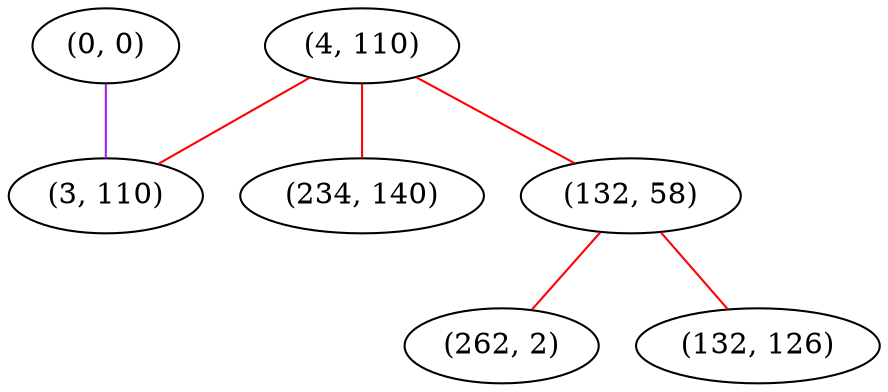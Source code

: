 graph "" {
"(0, 0)";
"(4, 110)";
"(234, 140)";
"(132, 58)";
"(262, 2)";
"(132, 126)";
"(3, 110)";
"(0, 0)" -- "(3, 110)"  [color=purple, key=0, weight=4];
"(4, 110)" -- "(132, 58)"  [color=red, key=0, weight=1];
"(4, 110)" -- "(234, 140)"  [color=red, key=0, weight=1];
"(4, 110)" -- "(3, 110)"  [color=red, key=0, weight=1];
"(132, 58)" -- "(262, 2)"  [color=red, key=0, weight=1];
"(132, 58)" -- "(132, 126)"  [color=red, key=0, weight=1];
}
